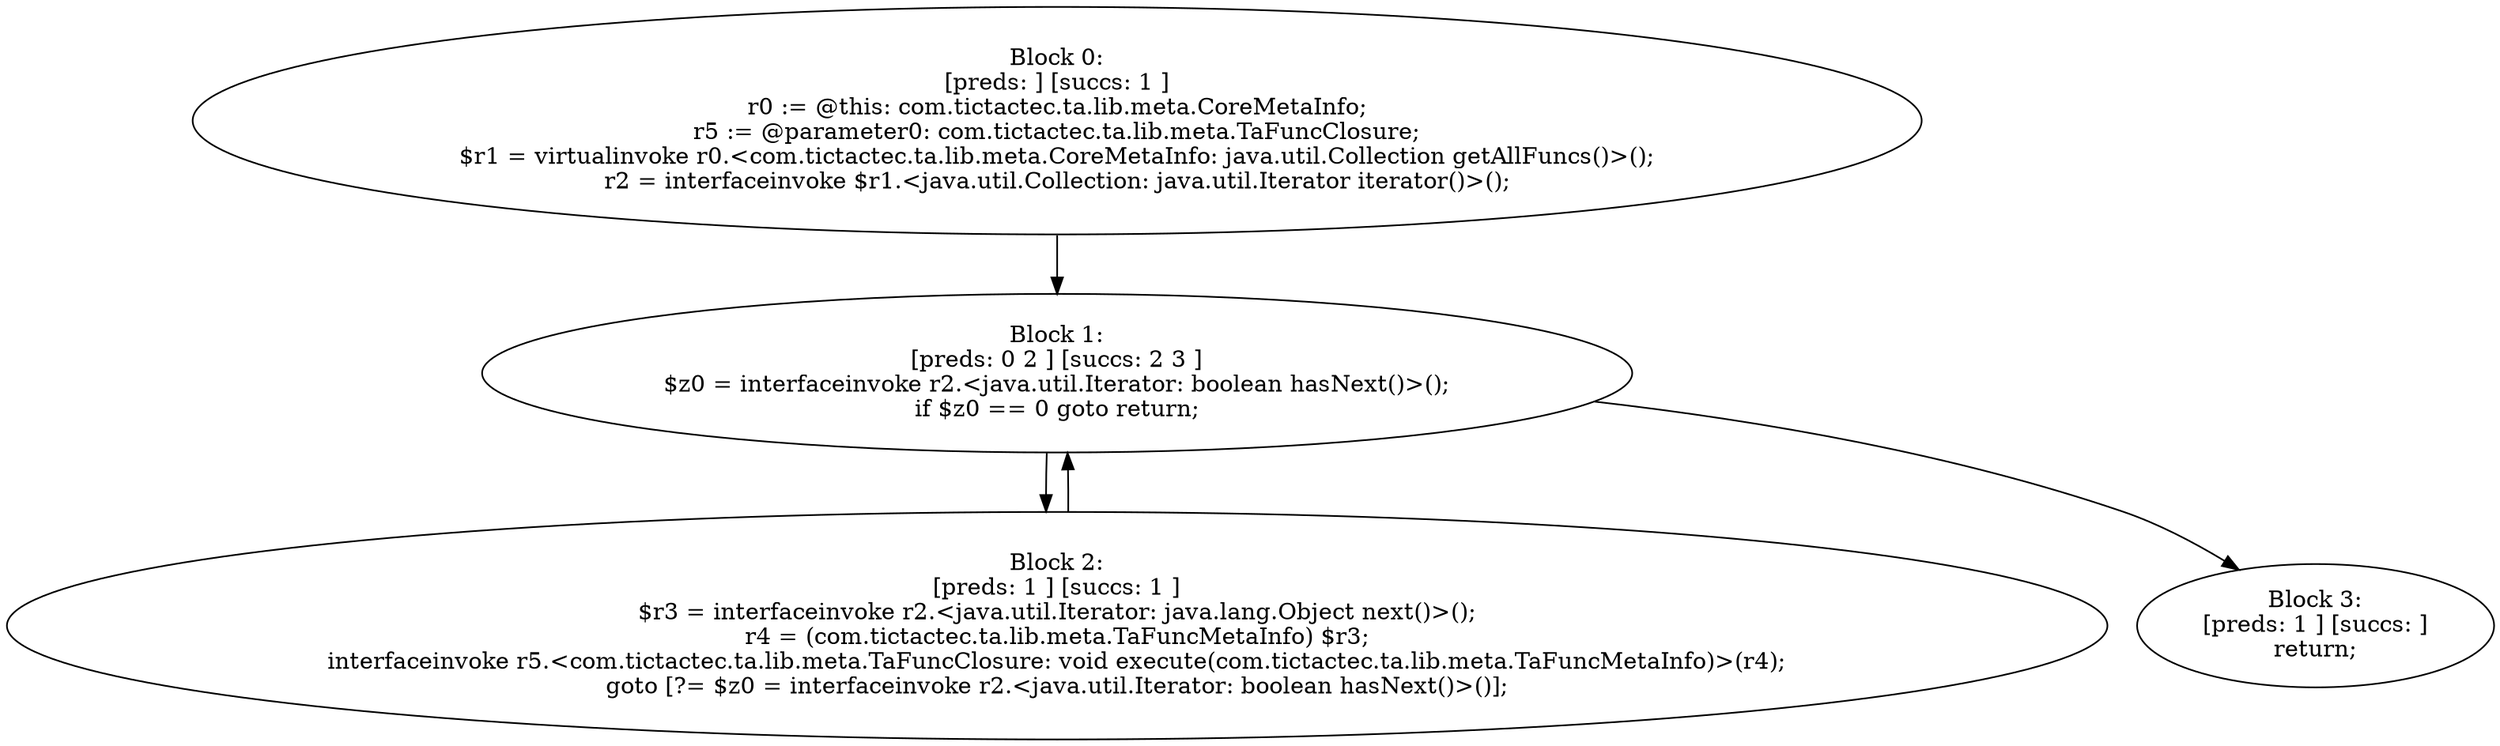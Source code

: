 digraph "unitGraph" {
    "Block 0:
[preds: ] [succs: 1 ]
r0 := @this: com.tictactec.ta.lib.meta.CoreMetaInfo;
r5 := @parameter0: com.tictactec.ta.lib.meta.TaFuncClosure;
$r1 = virtualinvoke r0.<com.tictactec.ta.lib.meta.CoreMetaInfo: java.util.Collection getAllFuncs()>();
r2 = interfaceinvoke $r1.<java.util.Collection: java.util.Iterator iterator()>();
"
    "Block 1:
[preds: 0 2 ] [succs: 2 3 ]
$z0 = interfaceinvoke r2.<java.util.Iterator: boolean hasNext()>();
if $z0 == 0 goto return;
"
    "Block 2:
[preds: 1 ] [succs: 1 ]
$r3 = interfaceinvoke r2.<java.util.Iterator: java.lang.Object next()>();
r4 = (com.tictactec.ta.lib.meta.TaFuncMetaInfo) $r3;
interfaceinvoke r5.<com.tictactec.ta.lib.meta.TaFuncClosure: void execute(com.tictactec.ta.lib.meta.TaFuncMetaInfo)>(r4);
goto [?= $z0 = interfaceinvoke r2.<java.util.Iterator: boolean hasNext()>()];
"
    "Block 3:
[preds: 1 ] [succs: ]
return;
"
    "Block 0:
[preds: ] [succs: 1 ]
r0 := @this: com.tictactec.ta.lib.meta.CoreMetaInfo;
r5 := @parameter0: com.tictactec.ta.lib.meta.TaFuncClosure;
$r1 = virtualinvoke r0.<com.tictactec.ta.lib.meta.CoreMetaInfo: java.util.Collection getAllFuncs()>();
r2 = interfaceinvoke $r1.<java.util.Collection: java.util.Iterator iterator()>();
"->"Block 1:
[preds: 0 2 ] [succs: 2 3 ]
$z0 = interfaceinvoke r2.<java.util.Iterator: boolean hasNext()>();
if $z0 == 0 goto return;
";
    "Block 1:
[preds: 0 2 ] [succs: 2 3 ]
$z0 = interfaceinvoke r2.<java.util.Iterator: boolean hasNext()>();
if $z0 == 0 goto return;
"->"Block 2:
[preds: 1 ] [succs: 1 ]
$r3 = interfaceinvoke r2.<java.util.Iterator: java.lang.Object next()>();
r4 = (com.tictactec.ta.lib.meta.TaFuncMetaInfo) $r3;
interfaceinvoke r5.<com.tictactec.ta.lib.meta.TaFuncClosure: void execute(com.tictactec.ta.lib.meta.TaFuncMetaInfo)>(r4);
goto [?= $z0 = interfaceinvoke r2.<java.util.Iterator: boolean hasNext()>()];
";
    "Block 1:
[preds: 0 2 ] [succs: 2 3 ]
$z0 = interfaceinvoke r2.<java.util.Iterator: boolean hasNext()>();
if $z0 == 0 goto return;
"->"Block 3:
[preds: 1 ] [succs: ]
return;
";
    "Block 2:
[preds: 1 ] [succs: 1 ]
$r3 = interfaceinvoke r2.<java.util.Iterator: java.lang.Object next()>();
r4 = (com.tictactec.ta.lib.meta.TaFuncMetaInfo) $r3;
interfaceinvoke r5.<com.tictactec.ta.lib.meta.TaFuncClosure: void execute(com.tictactec.ta.lib.meta.TaFuncMetaInfo)>(r4);
goto [?= $z0 = interfaceinvoke r2.<java.util.Iterator: boolean hasNext()>()];
"->"Block 1:
[preds: 0 2 ] [succs: 2 3 ]
$z0 = interfaceinvoke r2.<java.util.Iterator: boolean hasNext()>();
if $z0 == 0 goto return;
";
}
